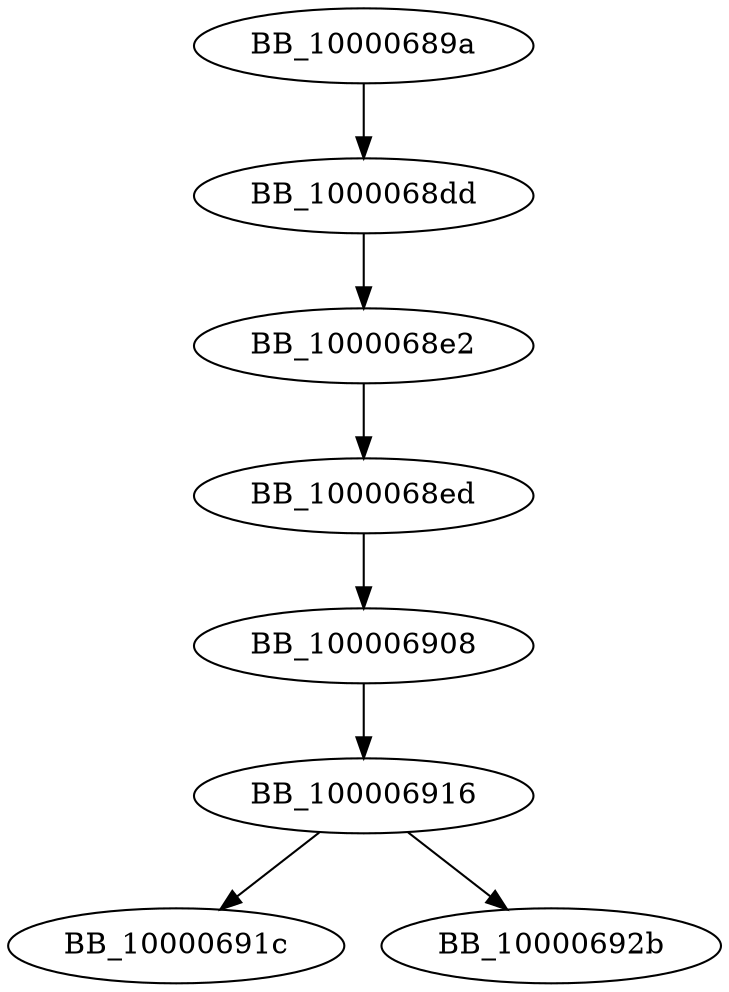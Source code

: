 DiGraph __ZN4Hash13MD5_User_TypeEPci{
BB_10000689a->BB_1000068dd
BB_1000068dd->BB_1000068e2
BB_1000068e2->BB_1000068ed
BB_1000068ed->BB_100006908
BB_100006908->BB_100006916
BB_100006916->BB_10000691c
BB_100006916->BB_10000692b
}
